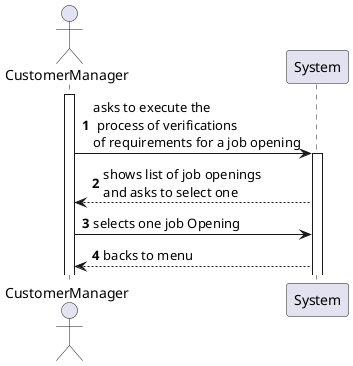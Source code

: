 @startuml
'https://plantuml.com/sequence-diagram

autonumber

actor CustomerManager
participant System

activate CustomerManager
CustomerManager -> System : asks to execute the\n process of verifications\nof requirements for a job opening
activate System
System --> CustomerManager : shows list of job openings\nand asks to select one
CustomerManager -> System : selects one job Opening
System --> CustomerManager : backs to menu

@enduml